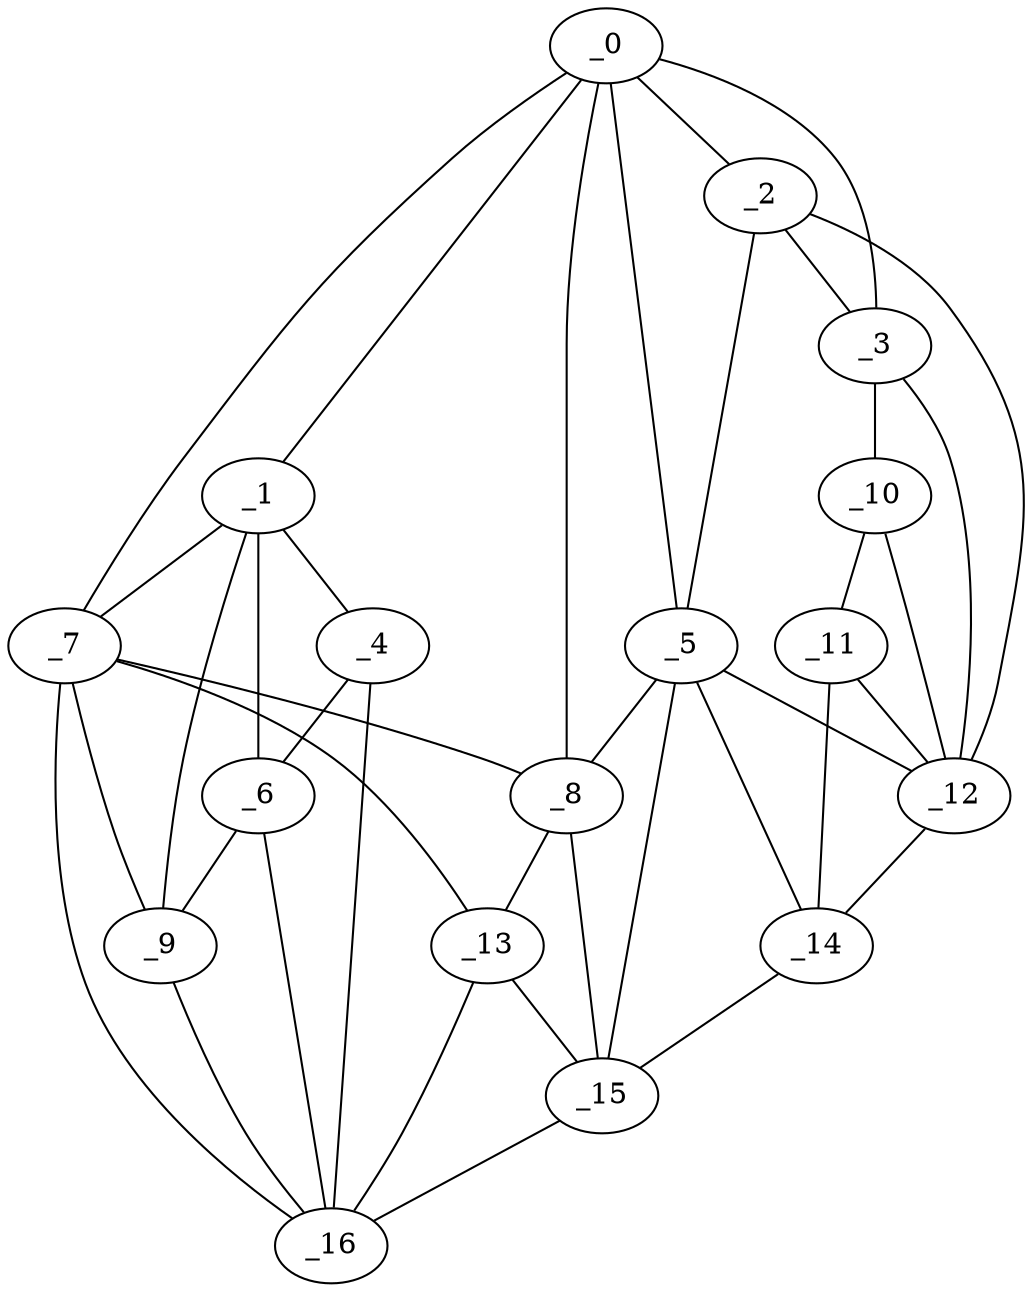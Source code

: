 graph "obj13__290.gxl" {
	_0	 [x=45,
		y=34];
	_1	 [x=46,
		y=123];
	_0 -- _1	 [valence=1];
	_2	 [x=52,
		y=25];
	_0 -- _2	 [valence=1];
	_3	 [x=54,
		y=5];
	_0 -- _3	 [valence=1];
	_5	 [x=70,
		y=43];
	_0 -- _5	 [valence=1];
	_7	 [x=73,
		y=73];
	_0 -- _7	 [valence=1];
	_8	 [x=75,
		y=62];
	_0 -- _8	 [valence=2];
	_4	 [x=68,
		y=126];
	_1 -- _4	 [valence=1];
	_6	 [x=72,
		y=116];
	_1 -- _6	 [valence=1];
	_1 -- _7	 [valence=2];
	_9	 [x=75,
		y=105];
	_1 -- _9	 [valence=1];
	_2 -- _3	 [valence=2];
	_2 -- _5	 [valence=2];
	_12	 [x=80,
		y=18];
	_2 -- _12	 [valence=1];
	_10	 [x=77,
		y=4];
	_3 -- _10	 [valence=1];
	_3 -- _12	 [valence=2];
	_4 -- _6	 [valence=2];
	_16	 [x=86,
		y=93];
	_4 -- _16	 [valence=1];
	_5 -- _8	 [valence=1];
	_5 -- _12	 [valence=2];
	_14	 [x=86,
		y=22];
	_5 -- _14	 [valence=2];
	_15	 [x=86,
		y=46];
	_5 -- _15	 [valence=2];
	_6 -- _9	 [valence=2];
	_6 -- _16	 [valence=1];
	_7 -- _8	 [valence=1];
	_7 -- _9	 [valence=1];
	_13	 [x=83,
		y=62];
	_7 -- _13	 [valence=1];
	_7 -- _16	 [valence=2];
	_8 -- _13	 [valence=2];
	_8 -- _15	 [valence=1];
	_9 -- _16	 [valence=2];
	_11	 [x=80,
		y=9];
	_10 -- _11	 [valence=1];
	_10 -- _12	 [valence=1];
	_11 -- _12	 [valence=2];
	_11 -- _14	 [valence=1];
	_12 -- _14	 [valence=2];
	_13 -- _15	 [valence=2];
	_13 -- _16	 [valence=1];
	_14 -- _15	 [valence=1];
	_15 -- _16	 [valence=1];
}

